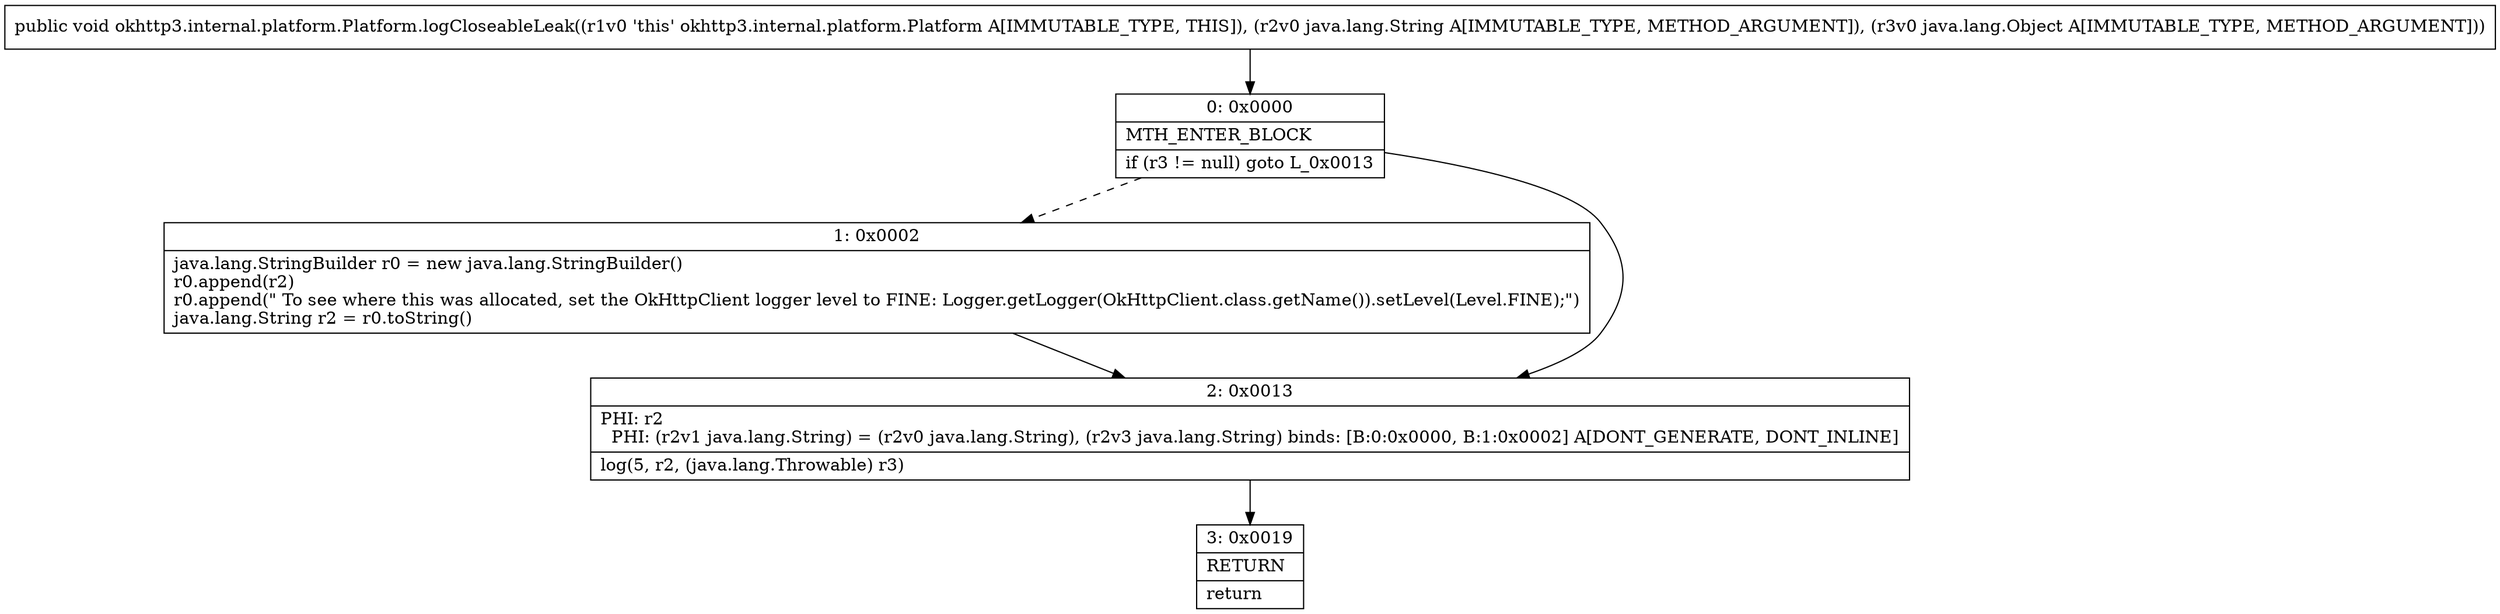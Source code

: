 digraph "CFG forokhttp3.internal.platform.Platform.logCloseableLeak(Ljava\/lang\/String;Ljava\/lang\/Object;)V" {
Node_0 [shape=record,label="{0\:\ 0x0000|MTH_ENTER_BLOCK\l|if (r3 != null) goto L_0x0013\l}"];
Node_1 [shape=record,label="{1\:\ 0x0002|java.lang.StringBuilder r0 = new java.lang.StringBuilder()\lr0.append(r2)\lr0.append(\" To see where this was allocated, set the OkHttpClient logger level to FINE: Logger.getLogger(OkHttpClient.class.getName()).setLevel(Level.FINE);\")\ljava.lang.String r2 = r0.toString()\l}"];
Node_2 [shape=record,label="{2\:\ 0x0013|PHI: r2 \l  PHI: (r2v1 java.lang.String) = (r2v0 java.lang.String), (r2v3 java.lang.String) binds: [B:0:0x0000, B:1:0x0002] A[DONT_GENERATE, DONT_INLINE]\l|log(5, r2, (java.lang.Throwable) r3)\l}"];
Node_3 [shape=record,label="{3\:\ 0x0019|RETURN\l|return\l}"];
MethodNode[shape=record,label="{public void okhttp3.internal.platform.Platform.logCloseableLeak((r1v0 'this' okhttp3.internal.platform.Platform A[IMMUTABLE_TYPE, THIS]), (r2v0 java.lang.String A[IMMUTABLE_TYPE, METHOD_ARGUMENT]), (r3v0 java.lang.Object A[IMMUTABLE_TYPE, METHOD_ARGUMENT])) }"];
MethodNode -> Node_0;
Node_0 -> Node_1[style=dashed];
Node_0 -> Node_2;
Node_1 -> Node_2;
Node_2 -> Node_3;
}

